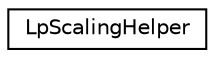 digraph "Graphical Class Hierarchy"
{
 // LATEX_PDF_SIZE
  edge [fontname="Helvetica",fontsize="10",labelfontname="Helvetica",labelfontsize="10"];
  node [fontname="Helvetica",fontsize="10",shape=record];
  rankdir="LR";
  Node0 [label="LpScalingHelper",height=0.2,width=0.4,color="black", fillcolor="white", style="filled",URL="$classoperations__research_1_1glop_1_1_lp_scaling_helper.html",tooltip=" "];
}
